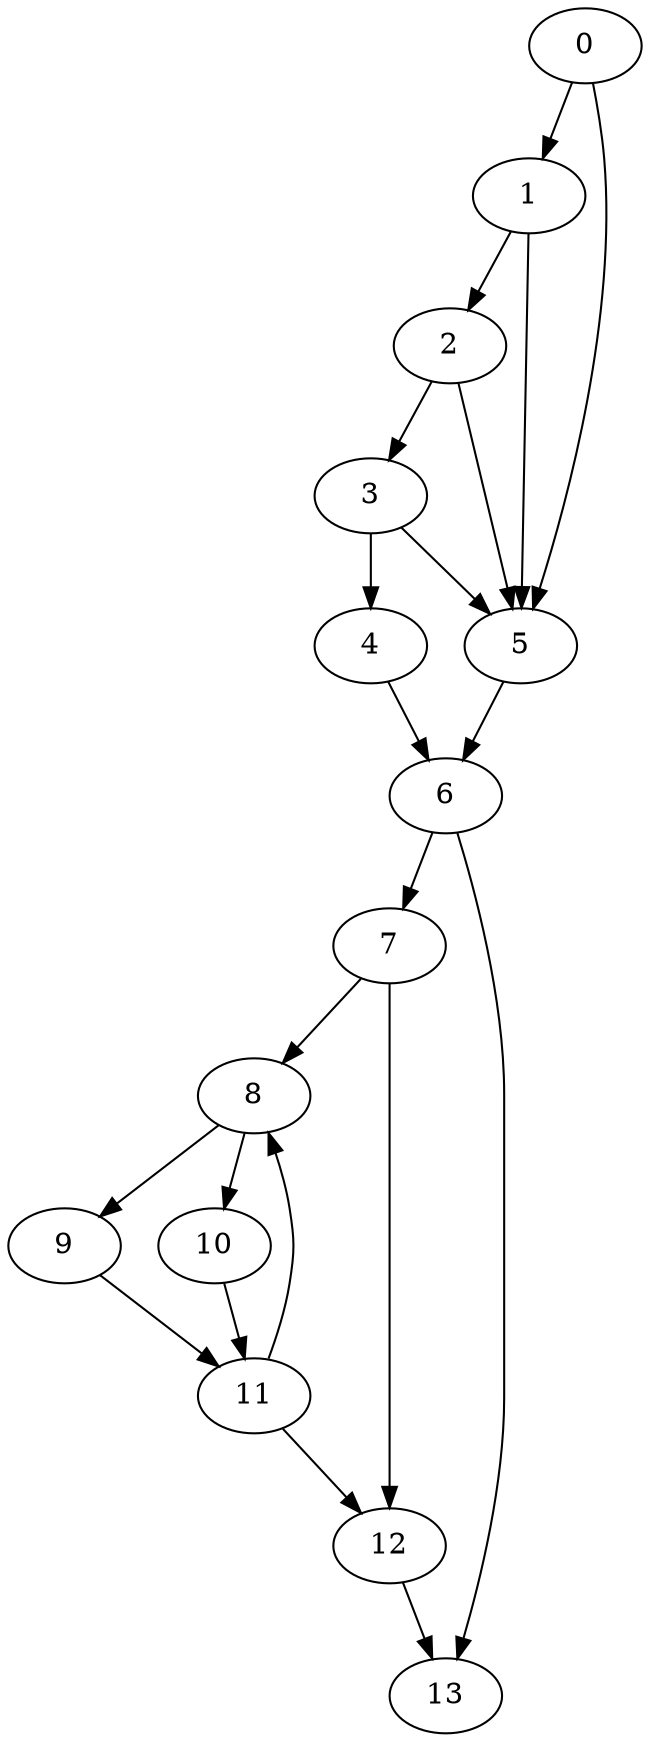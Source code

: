 digraph {
	0
	1
	2
	3
	4
	5
	6
	7
	8
	9
	10
	11
	12
	13
	8 -> 10
	2 -> 3
	1 -> 5
	2 -> 5
	3 -> 5
	0 -> 5
	8 -> 9
	1 -> 2
	3 -> 4
	6 -> 7
	7 -> 8
	11 -> 8
	9 -> 11
	10 -> 11
	7 -> 12
	11 -> 12
	6 -> 13
	12 -> 13
	0 -> 1
	4 -> 6
	5 -> 6
}
